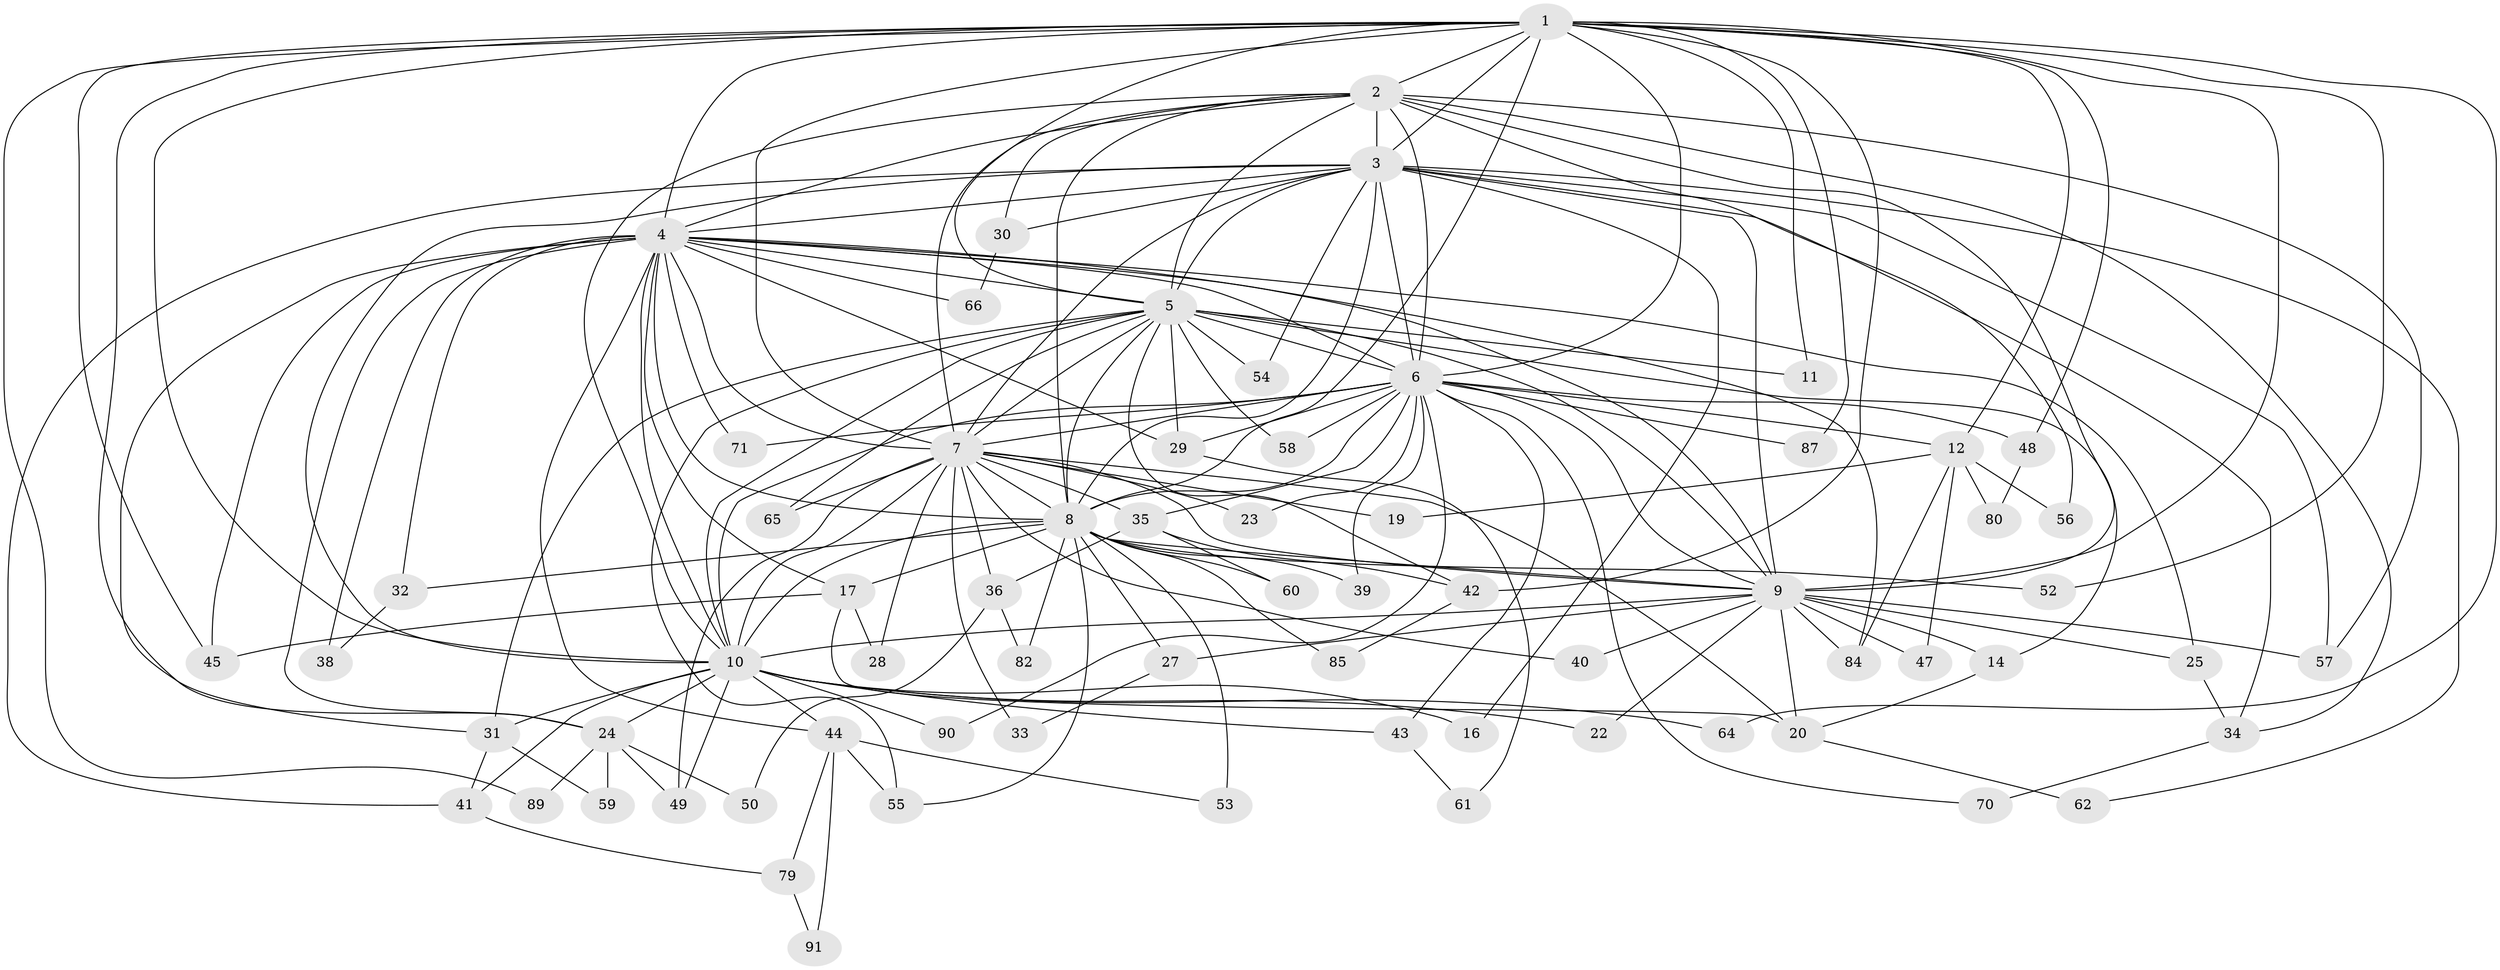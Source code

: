 // Generated by graph-tools (version 1.1) at 2025/23/03/03/25 07:23:45]
// undirected, 68 vertices, 174 edges
graph export_dot {
graph [start="1"]
  node [color=gray90,style=filled];
  1 [super="+83"];
  2 [super="+86"];
  3 [super="+15"];
  4 [super="+46"];
  5 [super="+51"];
  6 [super="+13"];
  7 [super="+21"];
  8 [super="+26"];
  9 [super="+18"];
  10 [super="+63"];
  11;
  12 [super="+88"];
  14 [super="+78"];
  16;
  17;
  19;
  20 [super="+69"];
  22;
  23;
  24 [super="+37"];
  25;
  27;
  28;
  29 [super="+81"];
  30;
  31 [super="+72"];
  32;
  33;
  34 [super="+68"];
  35 [super="+67"];
  36;
  38;
  39;
  40;
  41 [super="+76"];
  42;
  43;
  44 [super="+73"];
  45 [super="+77"];
  47;
  48;
  49 [super="+74"];
  50;
  52;
  53 [super="+75"];
  54;
  55;
  56;
  57;
  58;
  59;
  60;
  61;
  62;
  64;
  65;
  66;
  70;
  71;
  79;
  80;
  82;
  84;
  85;
  87;
  89;
  90;
  91;
  1 -- 2;
  1 -- 3;
  1 -- 4;
  1 -- 5;
  1 -- 6 [weight=2];
  1 -- 7;
  1 -- 8;
  1 -- 9;
  1 -- 10 [weight=2];
  1 -- 11;
  1 -- 12;
  1 -- 42;
  1 -- 45;
  1 -- 48;
  1 -- 52;
  1 -- 64;
  1 -- 87;
  1 -- 89;
  1 -- 24;
  2 -- 3;
  2 -- 4;
  2 -- 5;
  2 -- 6;
  2 -- 7;
  2 -- 8;
  2 -- 9;
  2 -- 10;
  2 -- 30;
  2 -- 56;
  2 -- 57;
  2 -- 34;
  3 -- 4;
  3 -- 5;
  3 -- 6 [weight=2];
  3 -- 7;
  3 -- 8;
  3 -- 9;
  3 -- 10;
  3 -- 16;
  3 -- 30;
  3 -- 34;
  3 -- 41;
  3 -- 54;
  3 -- 57;
  3 -- 62;
  4 -- 5;
  4 -- 6;
  4 -- 7;
  4 -- 8;
  4 -- 9;
  4 -- 10;
  4 -- 17;
  4 -- 24;
  4 -- 25;
  4 -- 31;
  4 -- 32;
  4 -- 38 [weight=2];
  4 -- 44;
  4 -- 45;
  4 -- 66;
  4 -- 71;
  4 -- 84;
  4 -- 29;
  5 -- 6 [weight=3];
  5 -- 7;
  5 -- 8;
  5 -- 9;
  5 -- 10;
  5 -- 11;
  5 -- 14;
  5 -- 29;
  5 -- 31;
  5 -- 42;
  5 -- 54;
  5 -- 55;
  5 -- 58;
  5 -- 65;
  6 -- 7;
  6 -- 8;
  6 -- 9 [weight=2];
  6 -- 10;
  6 -- 12;
  6 -- 23;
  6 -- 29;
  6 -- 35;
  6 -- 39;
  6 -- 43;
  6 -- 48;
  6 -- 58;
  6 -- 70;
  6 -- 71;
  6 -- 87;
  6 -- 90;
  7 -- 8;
  7 -- 9 [weight=2];
  7 -- 10;
  7 -- 19;
  7 -- 20;
  7 -- 23;
  7 -- 28;
  7 -- 33;
  7 -- 35;
  7 -- 40;
  7 -- 49;
  7 -- 65;
  7 -- 36;
  8 -- 9;
  8 -- 10;
  8 -- 17;
  8 -- 27;
  8 -- 32;
  8 -- 52;
  8 -- 53 [weight=2];
  8 -- 55;
  8 -- 60;
  8 -- 82;
  8 -- 85;
  8 -- 39;
  9 -- 10;
  9 -- 14;
  9 -- 20;
  9 -- 22;
  9 -- 25;
  9 -- 27;
  9 -- 40;
  9 -- 47;
  9 -- 84;
  9 -- 57;
  10 -- 16;
  10 -- 22;
  10 -- 24;
  10 -- 41;
  10 -- 43;
  10 -- 44;
  10 -- 49;
  10 -- 64;
  10 -- 90;
  10 -- 31;
  12 -- 19;
  12 -- 47;
  12 -- 56;
  12 -- 80;
  12 -- 84;
  14 -- 20;
  17 -- 28;
  17 -- 45;
  17 -- 20;
  20 -- 62;
  24 -- 50;
  24 -- 59;
  24 -- 89;
  24 -- 49;
  25 -- 34;
  27 -- 33;
  29 -- 61;
  30 -- 66;
  31 -- 59;
  31 -- 41;
  32 -- 38;
  34 -- 70;
  35 -- 36;
  35 -- 60;
  35 -- 42;
  36 -- 50;
  36 -- 82;
  41 -- 79;
  42 -- 85;
  43 -- 61;
  44 -- 53;
  44 -- 79;
  44 -- 91;
  44 -- 55;
  48 -- 80;
  79 -- 91;
}
